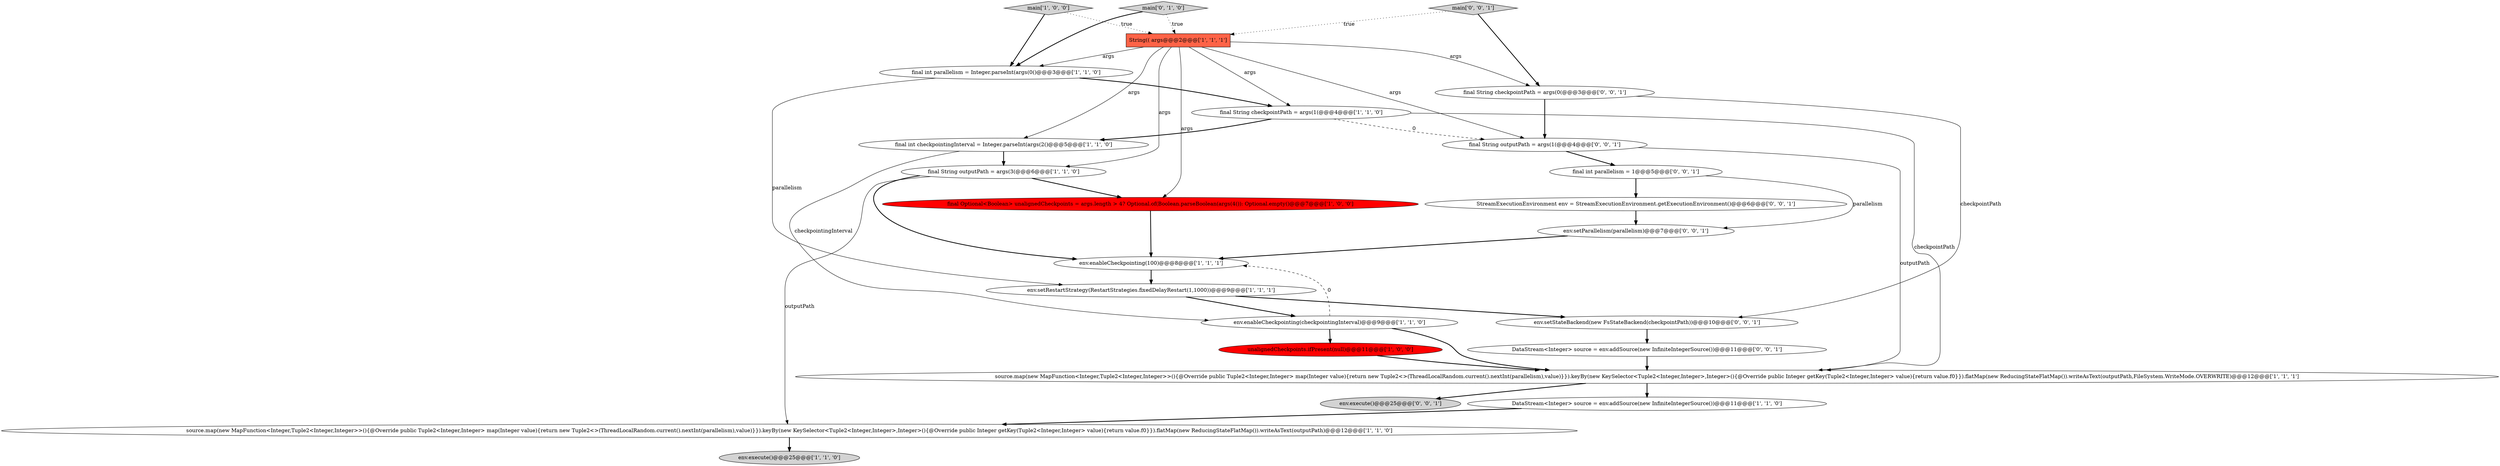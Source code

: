 digraph {
15 [style = filled, label = "main['0', '1', '0']", fillcolor = lightgray, shape = diamond image = "AAA0AAABBB2BBB"];
9 [style = filled, label = "unalignedCheckpoints.ifPresent(null)@@@11@@@['1', '0', '0']", fillcolor = red, shape = ellipse image = "AAA1AAABBB1BBB"];
5 [style = filled, label = "final Optional<Boolean> unalignedCheckpoints = args.length > 4? Optional.of(Boolean.parseBoolean(args(4()): Optional.empty()@@@7@@@['1', '0', '0']", fillcolor = red, shape = ellipse image = "AAA1AAABBB1BBB"];
17 [style = filled, label = "final String outputPath = args(1(@@@4@@@['0', '0', '1']", fillcolor = white, shape = ellipse image = "AAA0AAABBB3BBB"];
18 [style = filled, label = "main['0', '0', '1']", fillcolor = lightgray, shape = diamond image = "AAA0AAABBB3BBB"];
24 [style = filled, label = "env.execute()@@@25@@@['0', '0', '1']", fillcolor = lightgray, shape = ellipse image = "AAA0AAABBB3BBB"];
4 [style = filled, label = "main['1', '0', '0']", fillcolor = lightgray, shape = diamond image = "AAA0AAABBB1BBB"];
8 [style = filled, label = "String(( args@@@2@@@['1', '1', '1']", fillcolor = tomato, shape = box image = "AAA0AAABBB1BBB"];
21 [style = filled, label = "env.setParallelism(parallelism)@@@7@@@['0', '0', '1']", fillcolor = white, shape = ellipse image = "AAA0AAABBB3BBB"];
19 [style = filled, label = "StreamExecutionEnvironment env = StreamExecutionEnvironment.getExecutionEnvironment()@@@6@@@['0', '0', '1']", fillcolor = white, shape = ellipse image = "AAA0AAABBB3BBB"];
12 [style = filled, label = "source.map(new MapFunction<Integer,Tuple2<Integer,Integer>>(){@Override public Tuple2<Integer,Integer> map(Integer value){return new Tuple2<>(ThreadLocalRandom.current().nextInt(parallelism),value)}}).keyBy(new KeySelector<Tuple2<Integer,Integer>,Integer>(){@Override public Integer getKey(Tuple2<Integer,Integer> value){return value.f0}}).flatMap(new ReducingStateFlatMap()).writeAsText(outputPath,FileSystem.WriteMode.OVERWRITE)@@@12@@@['1', '1', '1']", fillcolor = white, shape = ellipse image = "AAA0AAABBB1BBB"];
22 [style = filled, label = "DataStream<Integer> source = env.addSource(new InfiniteIntegerSource())@@@11@@@['0', '0', '1']", fillcolor = white, shape = ellipse image = "AAA0AAABBB3BBB"];
6 [style = filled, label = "source.map(new MapFunction<Integer,Tuple2<Integer,Integer>>(){@Override public Tuple2<Integer,Integer> map(Integer value){return new Tuple2<>(ThreadLocalRandom.current().nextInt(parallelism),value)}}).keyBy(new KeySelector<Tuple2<Integer,Integer>,Integer>(){@Override public Integer getKey(Tuple2<Integer,Integer> value){return value.f0}}).flatMap(new ReducingStateFlatMap()).writeAsText(outputPath)@@@12@@@['1', '1', '0']", fillcolor = white, shape = ellipse image = "AAA0AAABBB1BBB"];
2 [style = filled, label = "env.enableCheckpointing(100)@@@8@@@['1', '1', '1']", fillcolor = white, shape = ellipse image = "AAA0AAABBB1BBB"];
10 [style = filled, label = "env.enableCheckpointing(checkpointingInterval)@@@9@@@['1', '1', '0']", fillcolor = white, shape = ellipse image = "AAA0AAABBB1BBB"];
13 [style = filled, label = "final String checkpointPath = args(1(@@@4@@@['1', '1', '0']", fillcolor = white, shape = ellipse image = "AAA0AAABBB1BBB"];
14 [style = filled, label = "final int checkpointingInterval = Integer.parseInt(args(2()@@@5@@@['1', '1', '0']", fillcolor = white, shape = ellipse image = "AAA0AAABBB1BBB"];
1 [style = filled, label = "final String outputPath = args(3(@@@6@@@['1', '1', '0']", fillcolor = white, shape = ellipse image = "AAA0AAABBB1BBB"];
23 [style = filled, label = "env.setStateBackend(new FsStateBackend(checkpointPath))@@@10@@@['0', '0', '1']", fillcolor = white, shape = ellipse image = "AAA0AAABBB3BBB"];
20 [style = filled, label = "final int parallelism = 1@@@5@@@['0', '0', '1']", fillcolor = white, shape = ellipse image = "AAA0AAABBB3BBB"];
16 [style = filled, label = "final String checkpointPath = args(0(@@@3@@@['0', '0', '1']", fillcolor = white, shape = ellipse image = "AAA0AAABBB3BBB"];
0 [style = filled, label = "env.execute()@@@25@@@['1', '1', '0']", fillcolor = lightgray, shape = ellipse image = "AAA0AAABBB1BBB"];
11 [style = filled, label = "final int parallelism = Integer.parseInt(args(0()@@@3@@@['1', '1', '0']", fillcolor = white, shape = ellipse image = "AAA0AAABBB1BBB"];
7 [style = filled, label = "env.setRestartStrategy(RestartStrategies.fixedDelayRestart(1,1000))@@@9@@@['1', '1', '1']", fillcolor = white, shape = ellipse image = "AAA0AAABBB1BBB"];
3 [style = filled, label = "DataStream<Integer> source = env.addSource(new InfiniteIntegerSource())@@@11@@@['1', '1', '0']", fillcolor = white, shape = ellipse image = "AAA0AAABBB1BBB"];
1->5 [style = bold, label=""];
8->16 [style = solid, label="args"];
8->13 [style = solid, label="args"];
14->10 [style = solid, label="checkpointingInterval"];
7->10 [style = bold, label=""];
13->12 [style = solid, label="checkpointPath"];
8->14 [style = solid, label="args"];
4->8 [style = dotted, label="true"];
13->17 [style = dashed, label="0"];
3->6 [style = bold, label=""];
8->17 [style = solid, label="args"];
8->1 [style = solid, label="args"];
6->0 [style = bold, label=""];
1->6 [style = solid, label="outputPath"];
18->8 [style = dotted, label="true"];
16->17 [style = bold, label=""];
12->24 [style = bold, label=""];
11->7 [style = solid, label="parallelism"];
10->2 [style = dashed, label="0"];
14->1 [style = bold, label=""];
21->2 [style = bold, label=""];
16->23 [style = solid, label="checkpointPath"];
8->11 [style = solid, label="args"];
5->2 [style = bold, label=""];
18->16 [style = bold, label=""];
23->22 [style = bold, label=""];
15->8 [style = dotted, label="true"];
15->11 [style = bold, label=""];
10->12 [style = bold, label=""];
22->12 [style = bold, label=""];
7->23 [style = bold, label=""];
11->13 [style = bold, label=""];
17->20 [style = bold, label=""];
10->9 [style = bold, label=""];
12->3 [style = bold, label=""];
9->12 [style = bold, label=""];
1->2 [style = bold, label=""];
20->21 [style = solid, label="parallelism"];
2->7 [style = bold, label=""];
17->12 [style = solid, label="outputPath"];
4->11 [style = bold, label=""];
20->19 [style = bold, label=""];
13->14 [style = bold, label=""];
8->5 [style = solid, label="args"];
19->21 [style = bold, label=""];
}
